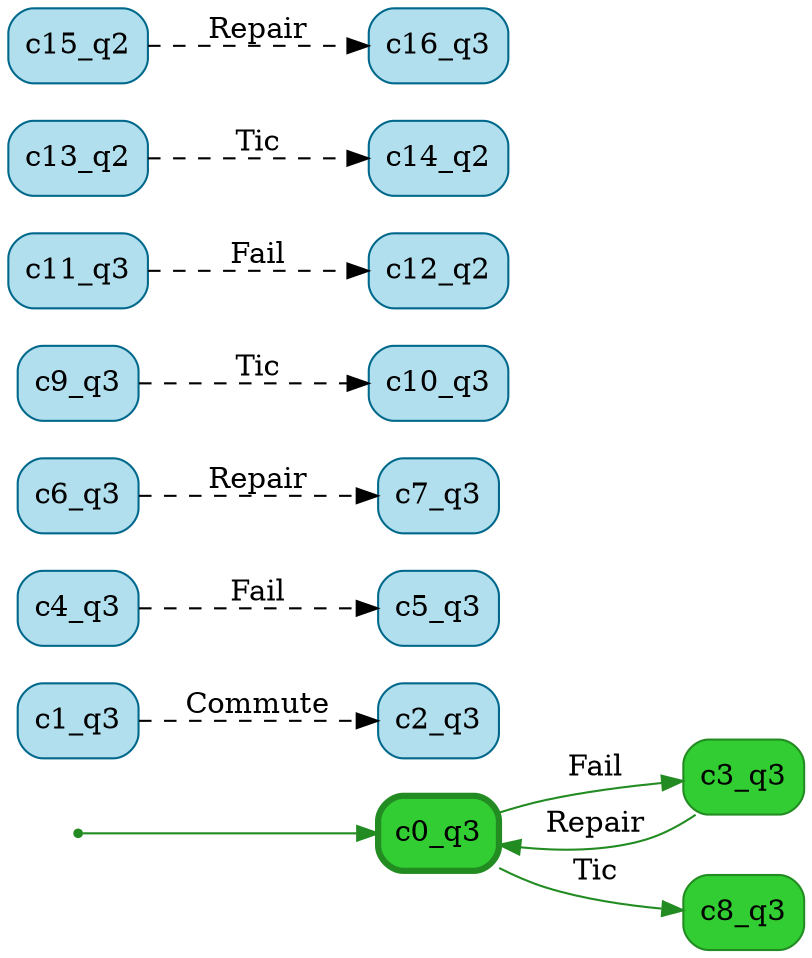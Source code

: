 digraph g {

	rankdir="LR"

	__invisible__[shape="point", color="forestgreen"]
	c0_q3[label="c0_q3", shape="box", style="rounded, filled", color="forestgreen", fillcolor="limegreen", penwidth=3] // Initial
	c3_q3[label="c3_q3", shape="box", style="rounded, filled", color="forestgreen", fillcolor="limegreen"]
	c8_q3[label="c8_q3", shape="box", style="rounded, filled", color="forestgreen", fillcolor="limegreen"]
	c1_q3[label="c1_q3", shape="box", style="rounded, filled", color="deepskyblue4", fillcolor="lightblue2"]
	c2_q3[label="c2_q3", shape="box", style="rounded, filled", color="deepskyblue4", fillcolor="lightblue2"]
	c4_q3[label="c4_q3", shape="box", style="rounded, filled", color="deepskyblue4", fillcolor="lightblue2"]
	c5_q3[label="c5_q3", shape="box", style="rounded, filled", color="deepskyblue4", fillcolor="lightblue2"]
	c6_q3[label="c6_q3", shape="box", style="rounded, filled", color="deepskyblue4", fillcolor="lightblue2"]
	c7_q3[label="c7_q3", shape="box", style="rounded, filled", color="deepskyblue4", fillcolor="lightblue2"]
	c9_q3[label="c9_q3", shape="box", style="rounded, filled", color="deepskyblue4", fillcolor="lightblue2"]
	c10_q3[label="c10_q3", shape="box", style="rounded, filled", color="deepskyblue4", fillcolor="lightblue2"]
	c11_q3[label="c11_q3", shape="box", style="rounded, filled", color="deepskyblue4", fillcolor="lightblue2"]
	c12_q2[label="c12_q2", shape="box", style="rounded, filled", color="deepskyblue4", fillcolor="lightblue2"]
	c13_q2[label="c13_q2", shape="box", style="rounded, filled", color="deepskyblue4", fillcolor="lightblue2"]
	c14_q2[label="c14_q2", shape="box", style="rounded, filled", color="deepskyblue4", fillcolor="lightblue2"]
	c15_q2[label="c15_q2", shape="box", style="rounded, filled", color="deepskyblue4", fillcolor="lightblue2"]
	c16_q3[label="c16_q3", shape="box", style="rounded, filled", color="deepskyblue4", fillcolor="lightblue2"]

	__invisible__ -> c0_q3[color="forestgreen"]
	c0_q3 -> c3_q3[label="Fail", color="forestgreen"]
	c3_q3 -> c0_q3[label="Repair", color="forestgreen"]
	c0_q3 -> c8_q3[label="Tic", color="forestgreen"]
	c1_q3 -> c2_q3[label="Commute", color="black", style="dashed"]
	c4_q3 -> c5_q3[label="Fail", color="black", style="dashed"]
	c6_q3 -> c7_q3[label="Repair", color="black", style="dashed"]
	c9_q3 -> c10_q3[label="Tic", color="black", style="dashed"]
	c11_q3 -> c12_q2[label="Fail", color="black", style="dashed"]
	c13_q2 -> c14_q2[label="Tic", color="black", style="dashed"]
	c15_q2 -> c16_q3[label="Repair", color="black", style="dashed"]

}
